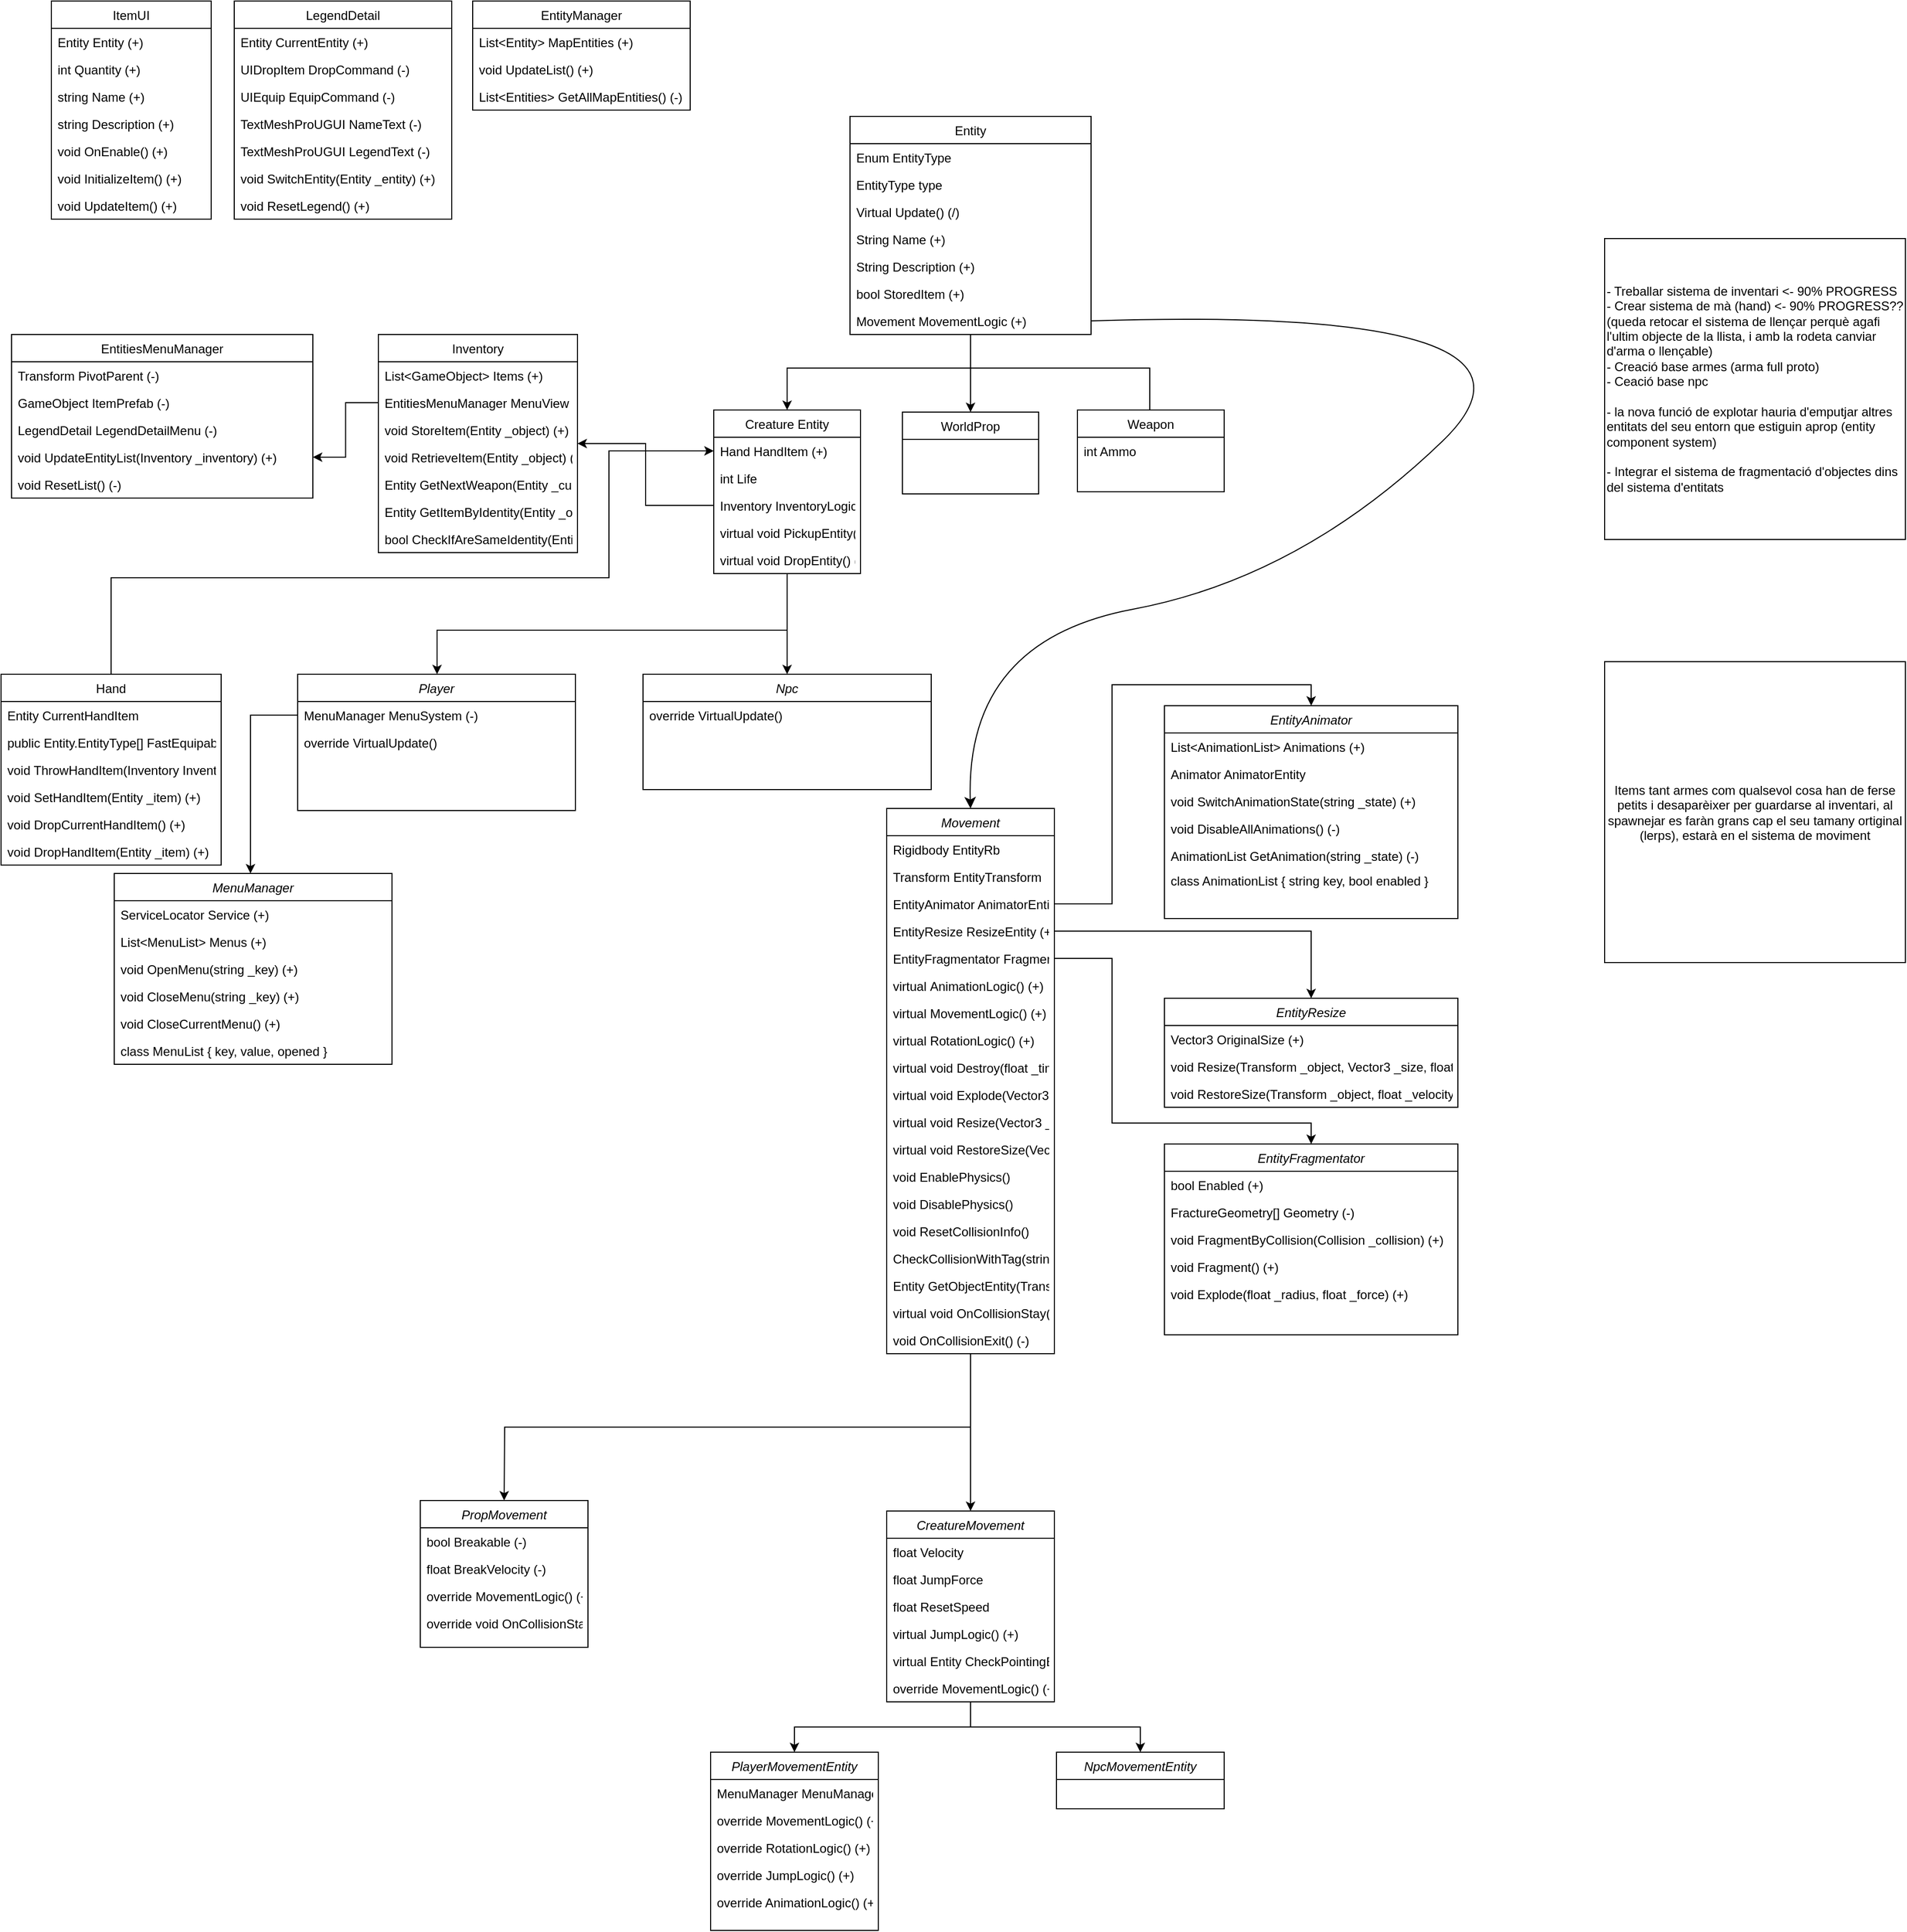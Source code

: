 <mxfile version="24.5.5" type="google">
  <diagram id="C5RBs43oDa-KdzZeNtuy" name="Page-1">
    <mxGraphModel grid="1" page="1" gridSize="10" guides="1" tooltips="1" connect="1" arrows="1" fold="1" pageScale="1" pageWidth="827" pageHeight="1169" math="0" shadow="0">
      <root>
        <mxCell id="WIyWlLk6GJQsqaUBKTNV-0" />
        <mxCell id="WIyWlLk6GJQsqaUBKTNV-1" parent="WIyWlLk6GJQsqaUBKTNV-0" />
        <mxCell id="zkfFHV4jXpPFQw0GAbJ--0" value="PlayerMovementEntity" style="swimlane;fontStyle=2;align=center;verticalAlign=top;childLayout=stackLayout;horizontal=1;startSize=26;horizontalStack=0;resizeParent=1;resizeLast=0;collapsible=1;marginBottom=0;rounded=0;shadow=0;strokeWidth=1;" vertex="1" parent="WIyWlLk6GJQsqaUBKTNV-1">
          <mxGeometry x="477" y="1200" width="160" height="170" as="geometry">
            <mxRectangle x="230" y="140" width="160" height="26" as="alternateBounds" />
          </mxGeometry>
        </mxCell>
        <mxCell id="9Trl8tmoW8sbknSoLlDO-2" value="MenuManager MenuManager (-)" style="text;align=left;verticalAlign=top;spacingLeft=4;spacingRight=4;overflow=hidden;rotatable=0;points=[[0,0.5],[1,0.5]];portConstraint=eastwest;" vertex="1" parent="zkfFHV4jXpPFQw0GAbJ--0">
          <mxGeometry y="26" width="160" height="26" as="geometry" />
        </mxCell>
        <mxCell id="MC7fID4Vzz8ISROGGWxD-10" value="override MovementLogic() (+)" style="text;align=left;verticalAlign=top;spacingLeft=4;spacingRight=4;overflow=hidden;rotatable=0;points=[[0,0.5],[1,0.5]];portConstraint=eastwest;" vertex="1" parent="zkfFHV4jXpPFQw0GAbJ--0">
          <mxGeometry y="52" width="160" height="26" as="geometry" />
        </mxCell>
        <mxCell id="q2qJ6mwR4o_ZK7okohLP-2" value="override RotationLogic() (+)" style="text;align=left;verticalAlign=top;spacingLeft=4;spacingRight=4;overflow=hidden;rotatable=0;points=[[0,0.5],[1,0.5]];portConstraint=eastwest;" vertex="1" parent="zkfFHV4jXpPFQw0GAbJ--0">
          <mxGeometry y="78" width="160" height="26" as="geometry" />
        </mxCell>
        <mxCell id="PB7g4LLYRrnKSvhZLtHH-1" value="override JumpLogic() (+)" style="text;align=left;verticalAlign=top;spacingLeft=4;spacingRight=4;overflow=hidden;rotatable=0;points=[[0,0.5],[1,0.5]];portConstraint=eastwest;" vertex="1" parent="zkfFHV4jXpPFQw0GAbJ--0">
          <mxGeometry y="104" width="160" height="26" as="geometry" />
        </mxCell>
        <mxCell id="Y_jLPky8hBQGbDRAH9ox-50" value="override AnimationLogic() (+)" style="text;align=left;verticalAlign=top;spacingLeft=4;spacingRight=4;overflow=hidden;rotatable=0;points=[[0,0.5],[1,0.5]];portConstraint=eastwest;" vertex="1" parent="zkfFHV4jXpPFQw0GAbJ--0">
          <mxGeometry y="130" width="160" height="26" as="geometry" />
        </mxCell>
        <mxCell id="SDpI4FmV5aBXGqMK2qPM-1" style="edgeStyle=orthogonalEdgeStyle;rounded=0;orthogonalLoop=1;jettySize=auto;html=1;exitX=0.5;exitY=0;exitDx=0;exitDy=0;entryX=0;entryY=0.5;entryDx=0;entryDy=0;" edge="1" parent="WIyWlLk6GJQsqaUBKTNV-1" source="zkfFHV4jXpPFQw0GAbJ--6" target="sLTQhVz_J4cazcpFN_RI-9">
          <mxGeometry relative="1" as="geometry">
            <Array as="points">
              <mxPoint x="-95" y="80" />
              <mxPoint x="380" y="80" />
              <mxPoint x="380" y="-41" />
            </Array>
          </mxGeometry>
        </mxCell>
        <mxCell id="zkfFHV4jXpPFQw0GAbJ--6" value="Hand" style="swimlane;fontStyle=0;align=center;verticalAlign=top;childLayout=stackLayout;horizontal=1;startSize=26;horizontalStack=0;resizeParent=1;resizeLast=0;collapsible=1;marginBottom=0;rounded=0;shadow=0;strokeWidth=1;" vertex="1" parent="WIyWlLk6GJQsqaUBKTNV-1">
          <mxGeometry x="-200" y="172" width="210" height="182" as="geometry">
            <mxRectangle x="130" y="380" width="160" height="26" as="alternateBounds" />
          </mxGeometry>
        </mxCell>
        <mxCell id="zkfFHV4jXpPFQw0GAbJ--7" value="Entity CurrentHandItem" style="text;align=left;verticalAlign=top;spacingLeft=4;spacingRight=4;overflow=hidden;rotatable=0;points=[[0,0.5],[1,0.5]];portConstraint=eastwest;" vertex="1" parent="zkfFHV4jXpPFQw0GAbJ--6">
          <mxGeometry y="26" width="210" height="26" as="geometry" />
        </mxCell>
        <mxCell id="IleNtml6rZi5S6LG6H2t-1" value="public Entity.EntityType[] FastEquipableItems;" style="text;align=left;verticalAlign=top;spacingLeft=4;spacingRight=4;overflow=hidden;rotatable=0;points=[[0,0.5],[1,0.5]];portConstraint=eastwest;" vertex="1" parent="zkfFHV4jXpPFQw0GAbJ--6">
          <mxGeometry y="52" width="210" height="26" as="geometry" />
        </mxCell>
        <mxCell id="2lk7EVtC1ZN3XAxF2DzQ-0" value="void ThrowHandItem(Inventory InventoryLogic) (+)" style="text;align=left;verticalAlign=top;spacingLeft=4;spacingRight=4;overflow=hidden;rotatable=0;points=[[0,0.5],[1,0.5]];portConstraint=eastwest;rounded=0;shadow=0;html=0;" vertex="1" parent="zkfFHV4jXpPFQw0GAbJ--6">
          <mxGeometry y="78" width="210" height="26" as="geometry" />
        </mxCell>
        <mxCell id="zkfFHV4jXpPFQw0GAbJ--8" value="void SetHandItem(Entity _item) (+)" style="text;align=left;verticalAlign=top;spacingLeft=4;spacingRight=4;overflow=hidden;rotatable=0;points=[[0,0.5],[1,0.5]];portConstraint=eastwest;rounded=0;shadow=0;html=0;" vertex="1" parent="zkfFHV4jXpPFQw0GAbJ--6">
          <mxGeometry y="104" width="210" height="26" as="geometry" />
        </mxCell>
        <mxCell id="lErpke_gtiE7hGCC4Y8P-0" value="void DropCurrentHandItem() (+)" style="text;align=left;verticalAlign=top;spacingLeft=4;spacingRight=4;overflow=hidden;rotatable=0;points=[[0,0.5],[1,0.5]];portConstraint=eastwest;rounded=0;shadow=0;html=0;" vertex="1" parent="zkfFHV4jXpPFQw0GAbJ--6">
          <mxGeometry y="130" width="210" height="26" as="geometry" />
        </mxCell>
        <mxCell id="lErpke_gtiE7hGCC4Y8P-1" value="void DropHandItem(Entity _item) (+)" style="text;align=left;verticalAlign=top;spacingLeft=4;spacingRight=4;overflow=hidden;rotatable=0;points=[[0,0.5],[1,0.5]];portConstraint=eastwest;rounded=0;shadow=0;html=0;" vertex="1" parent="zkfFHV4jXpPFQw0GAbJ--6">
          <mxGeometry y="156" width="210" height="26" as="geometry" />
        </mxCell>
        <mxCell id="sLTQhVz_J4cazcpFN_RI-27" style="edgeStyle=orthogonalEdgeStyle;rounded=0;orthogonalLoop=1;jettySize=auto;html=1;exitX=0.5;exitY=1;exitDx=0;exitDy=0;" edge="1" parent="WIyWlLk6GJQsqaUBKTNV-1" source="zkfFHV4jXpPFQw0GAbJ--13">
          <mxGeometry relative="1" as="geometry">
            <mxPoint x="895" y="-60" as="targetPoint" />
            <Array as="points">
              <mxPoint x="725" y="-120" />
              <mxPoint x="896" y="-120" />
              <mxPoint x="896" y="-60" />
            </Array>
          </mxGeometry>
        </mxCell>
        <mxCell id="sLTQhVz_J4cazcpFN_RI-32" style="edgeStyle=orthogonalEdgeStyle;rounded=0;orthogonalLoop=1;jettySize=auto;html=1;exitX=0.5;exitY=1;exitDx=0;exitDy=0;" edge="1" parent="WIyWlLk6GJQsqaUBKTNV-1" source="zkfFHV4jXpPFQw0GAbJ--13" target="sLTQhVz_J4cazcpFN_RI-31">
          <mxGeometry relative="1" as="geometry" />
        </mxCell>
        <mxCell id="sLTQhVz_J4cazcpFN_RI-47" style="edgeStyle=orthogonalEdgeStyle;rounded=0;orthogonalLoop=1;jettySize=auto;html=1;exitX=0.5;exitY=1;exitDx=0;exitDy=0;entryX=0.5;entryY=0;entryDx=0;entryDy=0;" edge="1" parent="WIyWlLk6GJQsqaUBKTNV-1" source="zkfFHV4jXpPFQw0GAbJ--13" target="sLTQhVz_J4cazcpFN_RI-44">
          <mxGeometry relative="1" as="geometry">
            <Array as="points">
              <mxPoint x="725" y="-120" />
              <mxPoint x="550" y="-120" />
            </Array>
          </mxGeometry>
        </mxCell>
        <mxCell id="zkfFHV4jXpPFQw0GAbJ--13" value="Entity" style="swimlane;fontStyle=0;align=center;verticalAlign=top;childLayout=stackLayout;horizontal=1;startSize=26;horizontalStack=0;resizeParent=1;resizeLast=0;collapsible=1;marginBottom=0;rounded=0;shadow=0;strokeWidth=1;" vertex="1" parent="WIyWlLk6GJQsqaUBKTNV-1">
          <mxGeometry x="610" y="-360" width="230" height="208" as="geometry">
            <mxRectangle x="340" y="380" width="170" height="26" as="alternateBounds" />
          </mxGeometry>
        </mxCell>
        <mxCell id="zkfFHV4jXpPFQw0GAbJ--14" value="Enum EntityType" style="text;align=left;verticalAlign=top;spacingLeft=4;spacingRight=4;overflow=hidden;rotatable=0;points=[[0,0.5],[1,0.5]];portConstraint=eastwest;" vertex="1" parent="zkfFHV4jXpPFQw0GAbJ--13">
          <mxGeometry y="26" width="230" height="26" as="geometry" />
        </mxCell>
        <mxCell id="sLTQhVz_J4cazcpFN_RI-26" value="EntityType type" style="text;align=left;verticalAlign=top;spacingLeft=4;spacingRight=4;overflow=hidden;rotatable=0;points=[[0,0.5],[1,0.5]];portConstraint=eastwest;" vertex="1" parent="zkfFHV4jXpPFQw0GAbJ--13">
          <mxGeometry y="52" width="230" height="26" as="geometry" />
        </mxCell>
        <mxCell id="MC7fID4Vzz8ISROGGWxD-0" value="Virtual Update() (/)" style="text;align=left;verticalAlign=top;spacingLeft=4;spacingRight=4;overflow=hidden;rotatable=0;points=[[0,0.5],[1,0.5]];portConstraint=eastwest;" vertex="1" parent="zkfFHV4jXpPFQw0GAbJ--13">
          <mxGeometry y="78" width="230" height="26" as="geometry" />
        </mxCell>
        <mxCell id="H3phELRNpLX5EvSWWZoD-1" value="String Name (+)" style="text;align=left;verticalAlign=top;spacingLeft=4;spacingRight=4;overflow=hidden;rotatable=0;points=[[0,0.5],[1,0.5]];portConstraint=eastwest;" vertex="1" parent="zkfFHV4jXpPFQw0GAbJ--13">
          <mxGeometry y="104" width="230" height="26" as="geometry" />
        </mxCell>
        <mxCell id="TZGr4gS2lbJKXcJJzC09-1" value="String Description (+)" style="text;align=left;verticalAlign=top;spacingLeft=4;spacingRight=4;overflow=hidden;rotatable=0;points=[[0,0.5],[1,0.5]];portConstraint=eastwest;" vertex="1" parent="zkfFHV4jXpPFQw0GAbJ--13">
          <mxGeometry y="130" width="230" height="26" as="geometry" />
        </mxCell>
        <mxCell id="OXWR_KtJ6W9e-5-v-sy9-0" value="bool StoredItem (+)" style="text;align=left;verticalAlign=top;spacingLeft=4;spacingRight=4;overflow=hidden;rotatable=0;points=[[0,0.5],[1,0.5]];portConstraint=eastwest;" vertex="1" parent="zkfFHV4jXpPFQw0GAbJ--13">
          <mxGeometry y="156" width="230" height="26" as="geometry" />
        </mxCell>
        <mxCell id="sLTQhVz_J4cazcpFN_RI-2" value="Movement MovementLogic (+)" style="text;align=left;verticalAlign=top;spacingLeft=4;spacingRight=4;overflow=hidden;rotatable=0;points=[[0,0.5],[1,0.5]];portConstraint=eastwest;rounded=0;shadow=0;html=0;" vertex="1" parent="zkfFHV4jXpPFQw0GAbJ--13">
          <mxGeometry y="182" width="230" height="26" as="geometry" />
        </mxCell>
        <mxCell id="zkfFHV4jXpPFQw0GAbJ--17" value="Inventory" style="swimlane;fontStyle=0;align=center;verticalAlign=top;childLayout=stackLayout;horizontal=1;startSize=26;horizontalStack=0;resizeParent=1;resizeLast=0;collapsible=1;marginBottom=0;rounded=0;shadow=0;strokeWidth=1;" vertex="1" parent="WIyWlLk6GJQsqaUBKTNV-1">
          <mxGeometry x="160" y="-152" width="190" height="208" as="geometry">
            <mxRectangle x="550" y="140" width="160" height="26" as="alternateBounds" />
          </mxGeometry>
        </mxCell>
        <mxCell id="zkfFHV4jXpPFQw0GAbJ--18" value="List&lt;GameObject&gt; Items (+)" style="text;align=left;verticalAlign=top;spacingLeft=4;spacingRight=4;overflow=hidden;rotatable=0;points=[[0,0.5],[1,0.5]];portConstraint=eastwest;" vertex="1" parent="zkfFHV4jXpPFQw0GAbJ--17">
          <mxGeometry y="26" width="190" height="26" as="geometry" />
        </mxCell>
        <mxCell id="V8W-NU7T3uZFMOGYxK_G-6" value="EntitiesMenuManager MenuView" style="text;align=left;verticalAlign=top;spacingLeft=4;spacingRight=4;overflow=hidden;rotatable=0;points=[[0,0.5],[1,0.5]];portConstraint=eastwest;" vertex="1" parent="zkfFHV4jXpPFQw0GAbJ--17">
          <mxGeometry y="52" width="190" height="26" as="geometry" />
        </mxCell>
        <mxCell id="H3phELRNpLX5EvSWWZoD-2" value="void StoreItem(Entity _object) (+)" style="text;align=left;verticalAlign=top;spacingLeft=4;spacingRight=4;overflow=hidden;rotatable=0;points=[[0,0.5],[1,0.5]];portConstraint=eastwest;rounded=0;shadow=0;html=0;" vertex="1" parent="zkfFHV4jXpPFQw0GAbJ--17">
          <mxGeometry y="78" width="190" height="26" as="geometry" />
        </mxCell>
        <mxCell id="H3phELRNpLX5EvSWWZoD-3" value="void RetrieveItem(Entity _object) (+)" style="text;align=left;verticalAlign=top;spacingLeft=4;spacingRight=4;overflow=hidden;rotatable=0;points=[[0,0.5],[1,0.5]];portConstraint=eastwest;rounded=0;shadow=0;html=0;" vertex="1" parent="zkfFHV4jXpPFQw0GAbJ--17">
          <mxGeometry y="104" width="190" height="26" as="geometry" />
        </mxCell>
        <mxCell id="IleNtml6rZi5S6LG6H2t-0" value="Entity GetNextWeapon(Entity _currentObject, Entity.EntityType[] _availableTypes , float _direction) (+)" style="text;align=left;verticalAlign=top;spacingLeft=4;spacingRight=4;overflow=hidden;rotatable=0;points=[[0,0.5],[1,0.5]];portConstraint=eastwest;rounded=0;shadow=0;html=0;" vertex="1" parent="zkfFHV4jXpPFQw0GAbJ--17">
          <mxGeometry y="130" width="190" height="26" as="geometry" />
        </mxCell>
        <mxCell id="IleNtml6rZi5S6LG6H2t-2" value="Entity GetItemByIdentity(Entity _object) (+)" style="text;align=left;verticalAlign=top;spacingLeft=4;spacingRight=4;overflow=hidden;rotatable=0;points=[[0,0.5],[1,0.5]];portConstraint=eastwest;rounded=0;shadow=0;html=0;" vertex="1" parent="zkfFHV4jXpPFQw0GAbJ--17">
          <mxGeometry y="156" width="190" height="26" as="geometry" />
        </mxCell>
        <mxCell id="IleNtml6rZi5S6LG6H2t-5" value="bool CheckIfAreSameIdentity(Entity _entity1, Entity _entity2) (+)" style="text;align=left;verticalAlign=top;spacingLeft=4;spacingRight=4;overflow=hidden;rotatable=0;points=[[0,0.5],[1,0.5]];portConstraint=eastwest;" vertex="1" parent="zkfFHV4jXpPFQw0GAbJ--17">
          <mxGeometry y="182" width="190" height="26" as="geometry" />
        </mxCell>
        <mxCell id="sLTQhVz_J4cazcpFN_RI-0" value="Player" style="swimlane;fontStyle=2;align=center;verticalAlign=top;childLayout=stackLayout;horizontal=1;startSize=26;horizontalStack=0;resizeParent=1;resizeLast=0;collapsible=1;marginBottom=0;rounded=0;shadow=0;strokeWidth=1;" vertex="1" parent="WIyWlLk6GJQsqaUBKTNV-1">
          <mxGeometry x="83" y="172" width="265" height="130" as="geometry">
            <mxRectangle x="230" y="140" width="160" height="26" as="alternateBounds" />
          </mxGeometry>
        </mxCell>
        <mxCell id="URnCZY8CushO0hzN06pu-5" value="MenuManager MenuSystem (-)" style="text;align=left;verticalAlign=top;spacingLeft=4;spacingRight=4;overflow=hidden;rotatable=0;points=[[0,0.5],[1,0.5]];portConstraint=eastwest;rounded=0;shadow=0;html=0;" vertex="1" parent="sLTQhVz_J4cazcpFN_RI-0">
          <mxGeometry y="26" width="265" height="26" as="geometry" />
        </mxCell>
        <mxCell id="MC7fID4Vzz8ISROGGWxD-1" value="override VirtualUpdate()" style="text;align=left;verticalAlign=top;spacingLeft=4;spacingRight=4;overflow=hidden;rotatable=0;points=[[0,0.5],[1,0.5]];portConstraint=eastwest;rounded=0;shadow=0;html=0;" vertex="1" parent="sLTQhVz_J4cazcpFN_RI-0">
          <mxGeometry y="52" width="265" height="26" as="geometry" />
        </mxCell>
        <mxCell id="sLTQhVz_J4cazcpFN_RI-28" value="Weapon" style="swimlane;fontStyle=0;align=center;verticalAlign=top;childLayout=stackLayout;horizontal=1;startSize=26;horizontalStack=0;resizeParent=1;resizeLast=0;collapsible=1;marginBottom=0;rounded=0;shadow=0;strokeWidth=1;" vertex="1" parent="WIyWlLk6GJQsqaUBKTNV-1">
          <mxGeometry x="827" y="-80" width="140" height="78" as="geometry">
            <mxRectangle x="340" y="380" width="170" height="26" as="alternateBounds" />
          </mxGeometry>
        </mxCell>
        <mxCell id="sLTQhVz_J4cazcpFN_RI-38" value="int Ammo" style="text;align=left;verticalAlign=top;spacingLeft=4;spacingRight=4;overflow=hidden;rotatable=0;points=[[0,0.5],[1,0.5]];portConstraint=eastwest;" vertex="1" parent="sLTQhVz_J4cazcpFN_RI-28">
          <mxGeometry y="26" width="140" height="26" as="geometry" />
        </mxCell>
        <mxCell id="sLTQhVz_J4cazcpFN_RI-31" value="WorldProp" style="swimlane;fontStyle=0;align=center;verticalAlign=top;childLayout=stackLayout;horizontal=1;startSize=26;horizontalStack=0;resizeParent=1;resizeLast=0;collapsible=1;marginBottom=0;rounded=0;shadow=0;strokeWidth=1;" vertex="1" parent="WIyWlLk6GJQsqaUBKTNV-1">
          <mxGeometry x="660" y="-78" width="130" height="78" as="geometry">
            <mxRectangle x="340" y="380" width="170" height="26" as="alternateBounds" />
          </mxGeometry>
        </mxCell>
        <mxCell id="SDpI4FmV5aBXGqMK2qPM-2" style="edgeStyle=orthogonalEdgeStyle;rounded=0;orthogonalLoop=1;jettySize=auto;html=1;" edge="1" parent="WIyWlLk6GJQsqaUBKTNV-1" source="sLTQhVz_J4cazcpFN_RI-44" target="sLTQhVz_J4cazcpFN_RI-0">
          <mxGeometry relative="1" as="geometry">
            <Array as="points">
              <mxPoint x="550" y="130" />
              <mxPoint x="216" y="130" />
            </Array>
          </mxGeometry>
        </mxCell>
        <mxCell id="SDpI4FmV5aBXGqMK2qPM-3" style="edgeStyle=orthogonalEdgeStyle;rounded=0;orthogonalLoop=1;jettySize=auto;html=1;" edge="1" parent="WIyWlLk6GJQsqaUBKTNV-1" source="sLTQhVz_J4cazcpFN_RI-44" target="sLTQhVz_J4cazcpFN_RI-48">
          <mxGeometry relative="1" as="geometry" />
        </mxCell>
        <mxCell id="sLTQhVz_J4cazcpFN_RI-44" value="Creature Entity" style="swimlane;fontStyle=0;align=center;verticalAlign=top;childLayout=stackLayout;horizontal=1;startSize=26;horizontalStack=0;resizeParent=1;resizeLast=0;collapsible=1;marginBottom=0;rounded=0;shadow=0;strokeWidth=1;" vertex="1" parent="WIyWlLk6GJQsqaUBKTNV-1">
          <mxGeometry x="480" y="-80" width="140" height="156" as="geometry">
            <mxRectangle x="340" y="380" width="170" height="26" as="alternateBounds" />
          </mxGeometry>
        </mxCell>
        <mxCell id="sLTQhVz_J4cazcpFN_RI-9" value="Hand HandItem (+)" style="text;align=left;verticalAlign=top;spacingLeft=4;spacingRight=4;overflow=hidden;rotatable=0;points=[[0,0.5],[1,0.5]];portConstraint=eastwest;rounded=0;shadow=0;html=0;" vertex="1" parent="sLTQhVz_J4cazcpFN_RI-44">
          <mxGeometry y="26" width="140" height="26" as="geometry" />
        </mxCell>
        <mxCell id="Wx39WAzBVzQXVLAQocIF-5" value="int Life" style="text;align=left;verticalAlign=top;spacingLeft=4;spacingRight=4;overflow=hidden;rotatable=0;points=[[0,0.5],[1,0.5]];portConstraint=eastwest;" vertex="1" parent="sLTQhVz_J4cazcpFN_RI-44">
          <mxGeometry y="52" width="140" height="26" as="geometry" />
        </mxCell>
        <mxCell id="sLTQhVz_J4cazcpFN_RI-3" value="Inventory InventoryLogic (/)" style="text;align=left;verticalAlign=top;spacingLeft=4;spacingRight=4;overflow=hidden;rotatable=0;points=[[0,0.5],[1,0.5]];portConstraint=eastwest;rounded=0;shadow=0;html=0;" vertex="1" parent="sLTQhVz_J4cazcpFN_RI-44">
          <mxGeometry y="78" width="140" height="26" as="geometry" />
        </mxCell>
        <mxCell id="Jlz1p_vX2cpq1p45HBmy-1" value="virtual void PickupEntity() (+)" style="text;align=left;verticalAlign=top;spacingLeft=4;spacingRight=4;overflow=hidden;rotatable=0;points=[[0,0.5],[1,0.5]];portConstraint=eastwest;" vertex="1" parent="sLTQhVz_J4cazcpFN_RI-44">
          <mxGeometry y="104" width="140" height="26" as="geometry" />
        </mxCell>
        <mxCell id="Jlz1p_vX2cpq1p45HBmy-4" value="virtual void DropEntity() (+)" style="text;align=left;verticalAlign=top;spacingLeft=4;spacingRight=4;overflow=hidden;rotatable=0;points=[[0,0.5],[1,0.5]];portConstraint=eastwest;" vertex="1" parent="sLTQhVz_J4cazcpFN_RI-44">
          <mxGeometry y="130" width="140" height="26" as="geometry" />
        </mxCell>
        <mxCell id="sLTQhVz_J4cazcpFN_RI-48" value="Npc" style="swimlane;fontStyle=2;align=center;verticalAlign=top;childLayout=stackLayout;horizontal=1;startSize=26;horizontalStack=0;resizeParent=1;resizeLast=0;collapsible=1;marginBottom=0;rounded=0;shadow=0;strokeWidth=1;" vertex="1" parent="WIyWlLk6GJQsqaUBKTNV-1">
          <mxGeometry x="412.5" y="172" width="275" height="110" as="geometry">
            <mxRectangle x="230" y="140" width="160" height="26" as="alternateBounds" />
          </mxGeometry>
        </mxCell>
        <mxCell id="SDpI4FmV5aBXGqMK2qPM-4" value="override VirtualUpdate()" style="text;align=left;verticalAlign=top;spacingLeft=4;spacingRight=4;overflow=hidden;rotatable=0;points=[[0,0.5],[1,0.5]];portConstraint=eastwest;rounded=0;shadow=0;html=0;" vertex="1" parent="sLTQhVz_J4cazcpFN_RI-48">
          <mxGeometry y="26" width="275" height="26" as="geometry" />
        </mxCell>
        <mxCell id="sLTQhVz_J4cazcpFN_RI-55" value="NpcMovementEntity" style="swimlane;fontStyle=2;align=center;verticalAlign=top;childLayout=stackLayout;horizontal=1;startSize=26;horizontalStack=0;resizeParent=1;resizeLast=0;collapsible=1;marginBottom=0;rounded=0;shadow=0;strokeWidth=1;" vertex="1" parent="WIyWlLk6GJQsqaUBKTNV-1">
          <mxGeometry x="807" y="1200" width="160" height="54" as="geometry">
            <mxRectangle x="230" y="140" width="160" height="26" as="alternateBounds" />
          </mxGeometry>
        </mxCell>
        <mxCell id="sLTQhVz_J4cazcpFN_RI-61" style="edgeStyle=orthogonalEdgeStyle;rounded=0;orthogonalLoop=1;jettySize=auto;html=1;exitX=0.5;exitY=1;exitDx=0;exitDy=0;" edge="1" parent="WIyWlLk6GJQsqaUBKTNV-1" source="sLTQhVz_J4cazcpFN_RI-59" target="zkfFHV4jXpPFQw0GAbJ--0">
          <mxGeometry relative="1" as="geometry" />
        </mxCell>
        <mxCell id="sLTQhVz_J4cazcpFN_RI-62" style="edgeStyle=orthogonalEdgeStyle;rounded=0;orthogonalLoop=1;jettySize=auto;html=1;exitX=0.5;exitY=1;exitDx=0;exitDy=0;entryX=0.5;entryY=0;entryDx=0;entryDy=0;" edge="1" parent="WIyWlLk6GJQsqaUBKTNV-1" source="sLTQhVz_J4cazcpFN_RI-59" target="sLTQhVz_J4cazcpFN_RI-55">
          <mxGeometry relative="1" as="geometry" />
        </mxCell>
        <mxCell id="sLTQhVz_J4cazcpFN_RI-59" value="CreatureMovement" style="swimlane;fontStyle=2;align=center;verticalAlign=top;childLayout=stackLayout;horizontal=1;startSize=26;horizontalStack=0;resizeParent=1;resizeLast=0;collapsible=1;marginBottom=0;rounded=0;shadow=0;strokeWidth=1;" vertex="1" parent="WIyWlLk6GJQsqaUBKTNV-1">
          <mxGeometry x="645" y="970" width="160" height="182" as="geometry">
            <mxRectangle x="230" y="140" width="160" height="26" as="alternateBounds" />
          </mxGeometry>
        </mxCell>
        <mxCell id="PB7g4LLYRrnKSvhZLtHH-0" value="float Velocity" style="text;align=left;verticalAlign=top;spacingLeft=4;spacingRight=4;overflow=hidden;rotatable=0;points=[[0,0.5],[1,0.5]];portConstraint=eastwest;" vertex="1" parent="sLTQhVz_J4cazcpFN_RI-59">
          <mxGeometry y="26" width="160" height="26" as="geometry" />
        </mxCell>
        <mxCell id="BAhk31RRgUxPy7RuIO0a-20" value="float JumpForce" style="text;align=left;verticalAlign=top;spacingLeft=4;spacingRight=4;overflow=hidden;rotatable=0;points=[[0,0.5],[1,0.5]];portConstraint=eastwest;" vertex="1" parent="sLTQhVz_J4cazcpFN_RI-59">
          <mxGeometry y="52" width="160" height="26" as="geometry" />
        </mxCell>
        <mxCell id="BAhk31RRgUxPy7RuIO0a-19" value="float ResetSpeed" style="text;align=left;verticalAlign=top;spacingLeft=4;spacingRight=4;overflow=hidden;rotatable=0;points=[[0,0.5],[1,0.5]];portConstraint=eastwest;" vertex="1" parent="sLTQhVz_J4cazcpFN_RI-59">
          <mxGeometry y="78" width="160" height="26" as="geometry" />
        </mxCell>
        <mxCell id="BAhk31RRgUxPy7RuIO0a-17" value="virtual JumpLogic() (+)" style="text;align=left;verticalAlign=top;spacingLeft=4;spacingRight=4;overflow=hidden;rotatable=0;points=[[0,0.5],[1,0.5]];portConstraint=eastwest;" vertex="1" parent="sLTQhVz_J4cazcpFN_RI-59">
          <mxGeometry y="104" width="160" height="26" as="geometry" />
        </mxCell>
        <mxCell id="bSEteQJ0Q-X9UmMOs8V0-0" value="virtual Entity CheckPointingEntity() (+)" style="text;align=left;verticalAlign=top;spacingLeft=4;spacingRight=4;overflow=hidden;rotatable=0;points=[[0,0.5],[1,0.5]];portConstraint=eastwest;" vertex="1" parent="sLTQhVz_J4cazcpFN_RI-59">
          <mxGeometry y="130" width="160" height="26" as="geometry" />
        </mxCell>
        <mxCell id="BAhk31RRgUxPy7RuIO0a-23" value="override MovementLogic() (+)" style="text;align=left;verticalAlign=top;spacingLeft=4;spacingRight=4;overflow=hidden;rotatable=0;points=[[0,0.5],[1,0.5]];portConstraint=eastwest;" vertex="1" parent="sLTQhVz_J4cazcpFN_RI-59">
          <mxGeometry y="156" width="160" height="26" as="geometry" />
        </mxCell>
        <mxCell id="BAhk31RRgUxPy7RuIO0a-9" style="edgeStyle=orthogonalEdgeStyle;rounded=0;orthogonalLoop=1;jettySize=auto;html=1;exitX=0.5;exitY=1;exitDx=0;exitDy=0;" edge="1" parent="WIyWlLk6GJQsqaUBKTNV-1" source="BAhk31RRgUxPy7RuIO0a-0" target="sLTQhVz_J4cazcpFN_RI-59">
          <mxGeometry relative="1" as="geometry" />
        </mxCell>
        <mxCell id="w1I5JvSLdYQgX8UFg8cc-0" style="edgeStyle=orthogonalEdgeStyle;rounded=0;orthogonalLoop=1;jettySize=auto;html=1;exitX=0.5;exitY=1;exitDx=0;exitDy=0;" edge="1" parent="WIyWlLk6GJQsqaUBKTNV-1" source="BAhk31RRgUxPy7RuIO0a-0">
          <mxGeometry relative="1" as="geometry">
            <mxPoint x="280" y="960" as="targetPoint" />
          </mxGeometry>
        </mxCell>
        <mxCell id="BAhk31RRgUxPy7RuIO0a-0" value="Movement" style="swimlane;fontStyle=2;align=center;verticalAlign=top;childLayout=stackLayout;horizontal=1;startSize=26;horizontalStack=0;resizeParent=1;resizeLast=0;collapsible=1;marginBottom=0;rounded=0;shadow=0;strokeWidth=1;" vertex="1" parent="WIyWlLk6GJQsqaUBKTNV-1">
          <mxGeometry x="645" y="300" width="160" height="520" as="geometry">
            <mxRectangle x="230" y="140" width="160" height="26" as="alternateBounds" />
          </mxGeometry>
        </mxCell>
        <mxCell id="BAhk31RRgUxPy7RuIO0a-1" value="Rigidbody EntityRb" style="text;align=left;verticalAlign=top;spacingLeft=4;spacingRight=4;overflow=hidden;rotatable=0;points=[[0,0.5],[1,0.5]];portConstraint=eastwest;" vertex="1" parent="BAhk31RRgUxPy7RuIO0a-0">
          <mxGeometry y="26" width="160" height="26" as="geometry" />
        </mxCell>
        <mxCell id="3xxKDeHtAYaX8xYwSWAb-11" value="Transform EntityTransform" style="text;align=left;verticalAlign=top;spacingLeft=4;spacingRight=4;overflow=hidden;rotatable=0;points=[[0,0.5],[1,0.5]];portConstraint=eastwest;" vertex="1" parent="BAhk31RRgUxPy7RuIO0a-0">
          <mxGeometry y="52" width="160" height="26" as="geometry" />
        </mxCell>
        <mxCell id="3xxKDeHtAYaX8xYwSWAb-9" value="EntityAnimator AnimatorEntity" style="text;align=left;verticalAlign=top;spacingLeft=4;spacingRight=4;overflow=hidden;rotatable=0;points=[[0,0.5],[1,0.5]];portConstraint=eastwest;" vertex="1" parent="BAhk31RRgUxPy7RuIO0a-0">
          <mxGeometry y="78" width="160" height="26" as="geometry" />
        </mxCell>
        <mxCell id="BAhk31RRgUxPy7RuIO0a-2" value="EntityResize ResizeEntity (+)" style="text;align=left;verticalAlign=top;spacingLeft=4;spacingRight=4;overflow=hidden;rotatable=0;points=[[0,0.5],[1,0.5]];portConstraint=eastwest;" vertex="1" parent="BAhk31RRgUxPy7RuIO0a-0">
          <mxGeometry y="104" width="160" height="26" as="geometry" />
        </mxCell>
        <mxCell id="ehA6XfK7PLKRDNm2hRzs-2" value="EntityFragmentator FragmentEntity(+)" style="text;align=left;verticalAlign=top;spacingLeft=4;spacingRight=4;overflow=hidden;rotatable=0;points=[[0,0.5],[1,0.5]];portConstraint=eastwest;" vertex="1" parent="BAhk31RRgUxPy7RuIO0a-0">
          <mxGeometry y="130" width="160" height="26" as="geometry" />
        </mxCell>
        <mxCell id="BAhk31RRgUxPy7RuIO0a-3" value="virtual AnimationLogic() (+)" style="text;align=left;verticalAlign=top;spacingLeft=4;spacingRight=4;overflow=hidden;rotatable=0;points=[[0,0.5],[1,0.5]];portConstraint=eastwest;" vertex="1" parent="BAhk31RRgUxPy7RuIO0a-0">
          <mxGeometry y="156" width="160" height="26" as="geometry" />
        </mxCell>
        <mxCell id="BAhk31RRgUxPy7RuIO0a-4" value="virtual MovementLogic() (+)" style="text;align=left;verticalAlign=top;spacingLeft=4;spacingRight=4;overflow=hidden;rotatable=0;points=[[0,0.5],[1,0.5]];portConstraint=eastwest;" vertex="1" parent="BAhk31RRgUxPy7RuIO0a-0">
          <mxGeometry y="182" width="160" height="26" as="geometry" />
        </mxCell>
        <mxCell id="BAhk31RRgUxPy7RuIO0a-5" value="virtual RotationLogic() (+)" style="text;align=left;verticalAlign=top;spacingLeft=4;spacingRight=4;overflow=hidden;rotatable=0;points=[[0,0.5],[1,0.5]];portConstraint=eastwest;" vertex="1" parent="BAhk31RRgUxPy7RuIO0a-0">
          <mxGeometry y="208" width="160" height="26" as="geometry" />
        </mxCell>
        <mxCell id="Y_jLPky8hBQGbDRAH9ox-61" value="virtual void Destroy(float _timerRemove, bool _fragmentate = true) (+)" style="text;align=left;verticalAlign=top;spacingLeft=4;spacingRight=4;overflow=hidden;rotatable=0;points=[[0,0.5],[1,0.5]];portConstraint=eastwest;" vertex="1" parent="BAhk31RRgUxPy7RuIO0a-0">
          <mxGeometry y="234" width="160" height="26" as="geometry" />
        </mxCell>
        <mxCell id="ehA6XfK7PLKRDNm2hRzs-0" value="virtual void Explode(Vector3 _direction, float _radius, float _force) (+)" style="text;align=left;verticalAlign=top;spacingLeft=4;spacingRight=4;overflow=hidden;rotatable=0;points=[[0,0.5],[1,0.5]];portConstraint=eastwest;" vertex="1" parent="BAhk31RRgUxPy7RuIO0a-0">
          <mxGeometry y="260" width="160" height="26" as="geometry" />
        </mxCell>
        <mxCell id="3xxKDeHtAYaX8xYwSWAb-13" value="virtual void Resize(Vector3 _size, bool _lerp) (+)" style="text;align=left;verticalAlign=top;spacingLeft=4;spacingRight=4;overflow=hidden;rotatable=0;points=[[0,0.5],[1,0.5]];portConstraint=eastwest;" vertex="1" parent="BAhk31RRgUxPy7RuIO0a-0">
          <mxGeometry y="286" width="160" height="26" as="geometry" />
        </mxCell>
        <mxCell id="3xxKDeHtAYaX8xYwSWAb-14" value="virtual void RestoreSize(Vector3 _size, bool _lerp) (+)" style="text;align=left;verticalAlign=top;spacingLeft=4;spacingRight=4;overflow=hidden;rotatable=0;points=[[0,0.5],[1,0.5]];portConstraint=eastwest;" vertex="1" parent="BAhk31RRgUxPy7RuIO0a-0">
          <mxGeometry y="312" width="160" height="26" as="geometry" />
        </mxCell>
        <mxCell id="lErpke_gtiE7hGCC4Y8P-2" value="void EnablePhysics()" style="text;align=left;verticalAlign=top;spacingLeft=4;spacingRight=4;overflow=hidden;rotatable=0;points=[[0,0.5],[1,0.5]];portConstraint=eastwest;" vertex="1" parent="BAhk31RRgUxPy7RuIO0a-0">
          <mxGeometry y="338" width="160" height="26" as="geometry" />
        </mxCell>
        <mxCell id="lErpke_gtiE7hGCC4Y8P-3" value="void DisablePhysics()" style="text;align=left;verticalAlign=top;spacingLeft=4;spacingRight=4;overflow=hidden;rotatable=0;points=[[0,0.5],[1,0.5]];portConstraint=eastwest;" vertex="1" parent="BAhk31RRgUxPy7RuIO0a-0">
          <mxGeometry y="364" width="160" height="26" as="geometry" />
        </mxCell>
        <mxCell id="w1I5JvSLdYQgX8UFg8cc-10" value="void ResetCollisionInfo()" style="text;align=left;verticalAlign=top;spacingLeft=4;spacingRight=4;overflow=hidden;rotatable=0;points=[[0,0.5],[1,0.5]];portConstraint=eastwest;" vertex="1" parent="BAhk31RRgUxPy7RuIO0a-0">
          <mxGeometry y="390" width="160" height="26" as="geometry" />
        </mxCell>
        <mxCell id="BAhk31RRgUxPy7RuIO0a-7" value="CheckCollisionWithTag(string tag) (/)" style="text;align=left;verticalAlign=top;spacingLeft=4;spacingRight=4;overflow=hidden;rotatable=0;points=[[0,0.5],[1,0.5]];portConstraint=eastwest;" vertex="1" parent="BAhk31RRgUxPy7RuIO0a-0">
          <mxGeometry y="416" width="160" height="26" as="geometry" />
        </mxCell>
        <mxCell id="sfYmTkYS1JifB9EWagkn-0" value="Entity GetObjectEntity(Transform _object)" style="text;align=left;verticalAlign=top;spacingLeft=4;spacingRight=4;overflow=hidden;rotatable=0;points=[[0,0.5],[1,0.5]];portConstraint=eastwest;" vertex="1" parent="BAhk31RRgUxPy7RuIO0a-0">
          <mxGeometry y="442" width="160" height="26" as="geometry" />
        </mxCell>
        <mxCell id="BAhk31RRgUxPy7RuIO0a-21" value="virtual void OnCollisionStay() (-)" style="text;align=left;verticalAlign=top;spacingLeft=4;spacingRight=4;overflow=hidden;rotatable=0;points=[[0,0.5],[1,0.5]];portConstraint=eastwest;" vertex="1" parent="BAhk31RRgUxPy7RuIO0a-0">
          <mxGeometry y="468" width="160" height="26" as="geometry" />
        </mxCell>
        <mxCell id="BAhk31RRgUxPy7RuIO0a-22" value="void OnCollisionExit() (-)" style="text;align=left;verticalAlign=top;spacingLeft=4;spacingRight=4;overflow=hidden;rotatable=0;points=[[0,0.5],[1,0.5]];portConstraint=eastwest;" vertex="1" parent="BAhk31RRgUxPy7RuIO0a-0">
          <mxGeometry y="494" width="160" height="26" as="geometry" />
        </mxCell>
        <mxCell id="H3phELRNpLX5EvSWWZoD-4" value="Items tant armes com qualsevol cosa han de ferse petits i desaparèixer per guardarse al inventari, al spawnejar es faràn grans cap el seu tamany ortiginal (lerps), estarà en el sistema de moviment" style="whiteSpace=wrap;html=1;aspect=fixed;" vertex="1" parent="WIyWlLk6GJQsqaUBKTNV-1">
          <mxGeometry x="1330" y="160" width="287" height="287" as="geometry" />
        </mxCell>
        <mxCell id="3xxKDeHtAYaX8xYwSWAb-0" value="EntityResize" style="swimlane;fontStyle=2;align=center;verticalAlign=top;childLayout=stackLayout;horizontal=1;startSize=26;horizontalStack=0;resizeParent=1;resizeLast=0;collapsible=1;marginBottom=0;rounded=0;shadow=0;strokeWidth=1;" vertex="1" parent="WIyWlLk6GJQsqaUBKTNV-1">
          <mxGeometry x="910" y="481" width="280" height="104" as="geometry">
            <mxRectangle x="230" y="140" width="160" height="26" as="alternateBounds" />
          </mxGeometry>
        </mxCell>
        <mxCell id="3xxKDeHtAYaX8xYwSWAb-2" value="Vector3 OriginalSize (+)" style="text;align=left;verticalAlign=top;spacingLeft=4;spacingRight=4;overflow=hidden;rotatable=0;points=[[0,0.5],[1,0.5]];portConstraint=eastwest;" vertex="1" parent="3xxKDeHtAYaX8xYwSWAb-0">
          <mxGeometry y="26" width="280" height="26" as="geometry" />
        </mxCell>
        <mxCell id="3xxKDeHtAYaX8xYwSWAb-4" value="void Resize(Transform _object, Vector3 _size, float _velocity)" style="text;align=left;verticalAlign=top;spacingLeft=4;spacingRight=4;overflow=hidden;rotatable=0;points=[[0,0.5],[1,0.5]];portConstraint=eastwest;" vertex="1" parent="3xxKDeHtAYaX8xYwSWAb-0">
          <mxGeometry y="52" width="280" height="26" as="geometry" />
        </mxCell>
        <mxCell id="3xxKDeHtAYaX8xYwSWAb-5" value="void RestoreSize(Transform _object, float _velocity)" style="text;align=left;verticalAlign=top;spacingLeft=4;spacingRight=4;overflow=hidden;rotatable=0;points=[[0,0.5],[1,0.5]];portConstraint=eastwest;" vertex="1" parent="3xxKDeHtAYaX8xYwSWAb-0">
          <mxGeometry y="78" width="280" height="26" as="geometry" />
        </mxCell>
        <mxCell id="3xxKDeHtAYaX8xYwSWAb-10" style="edgeStyle=orthogonalEdgeStyle;rounded=0;orthogonalLoop=1;jettySize=auto;html=1;exitX=1;exitY=0.5;exitDx=0;exitDy=0;entryX=0.5;entryY=0;entryDx=0;entryDy=0;" edge="1" parent="WIyWlLk6GJQsqaUBKTNV-1" source="BAhk31RRgUxPy7RuIO0a-2" target="3xxKDeHtAYaX8xYwSWAb-0">
          <mxGeometry relative="1" as="geometry" />
        </mxCell>
        <mxCell id="goSKpyBhDqPubr6LYyl5-0" style="edgeStyle=none;curved=1;rounded=0;orthogonalLoop=1;jettySize=auto;html=1;exitX=1;exitY=0.5;exitDx=0;exitDy=0;entryX=0.5;entryY=0;entryDx=0;entryDy=0;fontSize=12;startSize=8;endSize=8;" edge="1" parent="WIyWlLk6GJQsqaUBKTNV-1" source="sLTQhVz_J4cazcpFN_RI-2" target="BAhk31RRgUxPy7RuIO0a-0">
          <mxGeometry relative="1" as="geometry">
            <Array as="points">
              <mxPoint x="1310" y="-180" />
              <mxPoint x="1040" y="80" />
              <mxPoint x="720" y="140" />
            </Array>
          </mxGeometry>
        </mxCell>
        <mxCell id="Jlz1p_vX2cpq1p45HBmy-5" value="- Treballar sistema de inventari &amp;lt;- 90% PROGRESS&lt;br&gt;&lt;div&gt;- Crear sistema de mà (hand) &amp;lt;- 90% PROGRESS?? (queda retocar el sistema de llençar perquè agafi l&#39;ultim objecte de la llista, i amb la rodeta canviar d&#39;arma o llençable) &lt;br&gt;&lt;/div&gt;&lt;div&gt;- Creació base armes (arma full proto)&lt;br&gt;&lt;/div&gt;&lt;div&gt;- Ceació base npc&lt;/div&gt;&lt;div&gt;&lt;br&gt;&lt;/div&gt;&lt;div&gt;- la nova funció de explotar hauria d&#39;emputjar altres entitats del seu entorn que estiguin aprop (entity component system)&lt;/div&gt;&lt;div&gt;&lt;br&gt;&lt;/div&gt;&lt;div&gt;- Integrar el sistema de fragmentació d&#39;objectes dins del sistema d&#39;entitats&lt;br&gt;&lt;/div&gt;" style="whiteSpace=wrap;html=1;aspect=fixed;align=left;" vertex="1" parent="WIyWlLk6GJQsqaUBKTNV-1">
          <mxGeometry x="1330" y="-243.5" width="287" height="287" as="geometry" />
        </mxCell>
        <mxCell id="URnCZY8CushO0hzN06pu-0" value="MenuManager" style="swimlane;fontStyle=2;align=center;verticalAlign=top;childLayout=stackLayout;horizontal=1;startSize=26;horizontalStack=0;resizeParent=1;resizeLast=0;collapsible=1;marginBottom=0;rounded=0;shadow=0;strokeWidth=1;" vertex="1" parent="WIyWlLk6GJQsqaUBKTNV-1">
          <mxGeometry x="-92" y="362" width="265" height="182" as="geometry">
            <mxRectangle x="230" y="140" width="160" height="26" as="alternateBounds" />
          </mxGeometry>
        </mxCell>
        <mxCell id="URnCZY8CushO0hzN06pu-16" value="ServiceLocator Service (+)" style="text;align=left;verticalAlign=top;spacingLeft=4;spacingRight=4;overflow=hidden;rotatable=0;points=[[0,0.5],[1,0.5]];portConstraint=eastwest;rounded=0;shadow=0;html=0;" vertex="1" parent="URnCZY8CushO0hzN06pu-0">
          <mxGeometry y="26" width="265" height="26" as="geometry" />
        </mxCell>
        <mxCell id="URnCZY8CushO0hzN06pu-12" value="List&lt;MenuList&gt; Menus (+)" style="text;align=left;verticalAlign=top;spacingLeft=4;spacingRight=4;overflow=hidden;rotatable=0;points=[[0,0.5],[1,0.5]];portConstraint=eastwest;rounded=0;shadow=0;html=0;" vertex="1" parent="URnCZY8CushO0hzN06pu-0">
          <mxGeometry y="52" width="265" height="26" as="geometry" />
        </mxCell>
        <mxCell id="URnCZY8CushO0hzN06pu-7" value="void OpenMenu(string _key) (+)" style="text;align=left;verticalAlign=top;spacingLeft=4;spacingRight=4;overflow=hidden;rotatable=0;points=[[0,0.5],[1,0.5]];portConstraint=eastwest;rounded=0;shadow=0;html=0;" vertex="1" parent="URnCZY8CushO0hzN06pu-0">
          <mxGeometry y="78" width="265" height="26" as="geometry" />
        </mxCell>
        <mxCell id="IxIbUlA-yxPfD5UspC-A-0" value="void CloseMenu(string _key) (+)" style="text;align=left;verticalAlign=top;spacingLeft=4;spacingRight=4;overflow=hidden;rotatable=0;points=[[0,0.5],[1,0.5]];portConstraint=eastwest;rounded=0;shadow=0;html=0;" vertex="1" parent="URnCZY8CushO0hzN06pu-0">
          <mxGeometry y="104" width="265" height="26" as="geometry" />
        </mxCell>
        <mxCell id="URnCZY8CushO0hzN06pu-9" value="void CloseCurrentMenu() (+)" style="text;align=left;verticalAlign=top;spacingLeft=4;spacingRight=4;overflow=hidden;rotatable=0;points=[[0,0.5],[1,0.5]];portConstraint=eastwest;rounded=0;shadow=0;html=0;" vertex="1" parent="URnCZY8CushO0hzN06pu-0">
          <mxGeometry y="130" width="265" height="26" as="geometry" />
        </mxCell>
        <mxCell id="URnCZY8CushO0hzN06pu-2" value="class MenuList { key, value, opened }" style="text;align=left;verticalAlign=top;spacingLeft=4;spacingRight=4;overflow=hidden;rotatable=0;points=[[0,0.5],[1,0.5]];portConstraint=eastwest;rounded=0;shadow=0;html=0;" vertex="1" parent="URnCZY8CushO0hzN06pu-0">
          <mxGeometry y="156" width="265" height="26" as="geometry" />
        </mxCell>
        <mxCell id="URnCZY8CushO0hzN06pu-6" style="edgeStyle=orthogonalEdgeStyle;rounded=0;orthogonalLoop=1;jettySize=auto;html=1;exitX=0;exitY=0.5;exitDx=0;exitDy=0;" edge="1" parent="WIyWlLk6GJQsqaUBKTNV-1" source="URnCZY8CushO0hzN06pu-5" target="URnCZY8CushO0hzN06pu-0">
          <mxGeometry relative="1" as="geometry">
            <Array as="points">
              <mxPoint x="38" y="211" />
            </Array>
          </mxGeometry>
        </mxCell>
        <mxCell id="V8W-NU7T3uZFMOGYxK_G-0" value="EntitiesMenuManager" style="swimlane;fontStyle=0;align=center;verticalAlign=top;childLayout=stackLayout;horizontal=1;startSize=26;horizontalStack=0;resizeParent=1;resizeLast=0;collapsible=1;marginBottom=0;rounded=0;shadow=0;strokeWidth=1;" vertex="1" parent="WIyWlLk6GJQsqaUBKTNV-1">
          <mxGeometry x="-190" y="-152" width="287.5" height="156" as="geometry">
            <mxRectangle x="550" y="140" width="160" height="26" as="alternateBounds" />
          </mxGeometry>
        </mxCell>
        <mxCell id="V8W-NU7T3uZFMOGYxK_G-9" value="Transform PivotParent (-)" style="text;align=left;verticalAlign=top;spacingLeft=4;spacingRight=4;overflow=hidden;rotatable=0;points=[[0,0.5],[1,0.5]];portConstraint=eastwest;rounded=0;shadow=0;html=0;" vertex="1" parent="V8W-NU7T3uZFMOGYxK_G-0">
          <mxGeometry y="26" width="287.5" height="26" as="geometry" />
        </mxCell>
        <mxCell id="TZGr4gS2lbJKXcJJzC09-0" value="GameObject ItemPrefab (-)" style="text;align=left;verticalAlign=top;spacingLeft=4;spacingRight=4;overflow=hidden;rotatable=0;points=[[0,0.5],[1,0.5]];portConstraint=eastwest;rounded=0;shadow=0;html=0;" vertex="1" parent="V8W-NU7T3uZFMOGYxK_G-0">
          <mxGeometry y="52" width="287.5" height="26" as="geometry" />
        </mxCell>
        <mxCell id="TZGr4gS2lbJKXcJJzC09-14" value="LegendDetail LegendDetailMenu (-)" style="text;align=left;verticalAlign=top;spacingLeft=4;spacingRight=4;overflow=hidden;rotatable=0;points=[[0,0.5],[1,0.5]];portConstraint=eastwest;rounded=0;shadow=0;html=0;" vertex="1" parent="V8W-NU7T3uZFMOGYxK_G-0">
          <mxGeometry y="78" width="287.5" height="26" as="geometry" />
        </mxCell>
        <mxCell id="V8W-NU7T3uZFMOGYxK_G-1" value="void UpdateEntityList(Inventory _inventory) (+)" style="text;align=left;verticalAlign=top;spacingLeft=4;spacingRight=4;overflow=hidden;rotatable=0;points=[[0,0.5],[1,0.5]];portConstraint=eastwest;" vertex="1" parent="V8W-NU7T3uZFMOGYxK_G-0">
          <mxGeometry y="104" width="287.5" height="26" as="geometry" />
        </mxCell>
        <mxCell id="V8W-NU7T3uZFMOGYxK_G-2" value="void ResetList() (-)" style="text;align=left;verticalAlign=top;spacingLeft=4;spacingRight=4;overflow=hidden;rotatable=0;points=[[0,0.5],[1,0.5]];portConstraint=eastwest;rounded=0;shadow=0;html=0;" vertex="1" parent="V8W-NU7T3uZFMOGYxK_G-0">
          <mxGeometry y="130" width="287.5" height="26" as="geometry" />
        </mxCell>
        <mxCell id="V8W-NU7T3uZFMOGYxK_G-11" style="edgeStyle=orthogonalEdgeStyle;rounded=0;orthogonalLoop=1;jettySize=auto;html=1;exitX=0;exitY=0.5;exitDx=0;exitDy=0;entryX=1;entryY=0.5;entryDx=0;entryDy=0;" edge="1" parent="WIyWlLk6GJQsqaUBKTNV-1" source="sLTQhVz_J4cazcpFN_RI-3" target="zkfFHV4jXpPFQw0GAbJ--17">
          <mxGeometry relative="1" as="geometry" />
        </mxCell>
        <mxCell id="V8W-NU7T3uZFMOGYxK_G-12" style="edgeStyle=orthogonalEdgeStyle;rounded=0;orthogonalLoop=1;jettySize=auto;html=1;exitX=0;exitY=0.5;exitDx=0;exitDy=0;" edge="1" parent="WIyWlLk6GJQsqaUBKTNV-1" source="V8W-NU7T3uZFMOGYxK_G-6" target="V8W-NU7T3uZFMOGYxK_G-1">
          <mxGeometry relative="1" as="geometry" />
        </mxCell>
        <mxCell id="TZGr4gS2lbJKXcJJzC09-2" value="ItemUI" style="swimlane;fontStyle=0;align=center;verticalAlign=top;childLayout=stackLayout;horizontal=1;startSize=26;horizontalStack=0;resizeParent=1;resizeLast=0;collapsible=1;marginBottom=0;rounded=0;shadow=0;strokeWidth=1;" vertex="1" parent="WIyWlLk6GJQsqaUBKTNV-1">
          <mxGeometry x="-152" y="-470" width="152.5" height="208" as="geometry">
            <mxRectangle x="550" y="140" width="160" height="26" as="alternateBounds" />
          </mxGeometry>
        </mxCell>
        <mxCell id="OsQgeTnF0VTUZ6xWHK97-0" value="Entity Entity (+)" style="text;align=left;verticalAlign=top;spacingLeft=4;spacingRight=4;overflow=hidden;rotatable=0;points=[[0,0.5],[1,0.5]];portConstraint=eastwest;rounded=0;shadow=0;html=0;" vertex="1" parent="TZGr4gS2lbJKXcJJzC09-2">
          <mxGeometry y="26" width="152.5" height="26" as="geometry" />
        </mxCell>
        <mxCell id="OsQgeTnF0VTUZ6xWHK97-1" value="int Quantity (+)" style="text;align=left;verticalAlign=top;spacingLeft=4;spacingRight=4;overflow=hidden;rotatable=0;points=[[0,0.5],[1,0.5]];portConstraint=eastwest;rounded=0;shadow=0;html=0;" vertex="1" parent="TZGr4gS2lbJKXcJJzC09-2">
          <mxGeometry y="52" width="152.5" height="26" as="geometry" />
        </mxCell>
        <mxCell id="TZGr4gS2lbJKXcJJzC09-3" value="string Name (+)" style="text;align=left;verticalAlign=top;spacingLeft=4;spacingRight=4;overflow=hidden;rotatable=0;points=[[0,0.5],[1,0.5]];portConstraint=eastwest;rounded=0;shadow=0;html=0;" vertex="1" parent="TZGr4gS2lbJKXcJJzC09-2">
          <mxGeometry y="78" width="152.5" height="26" as="geometry" />
        </mxCell>
        <mxCell id="TZGr4gS2lbJKXcJJzC09-4" value="string Description (+)" style="text;align=left;verticalAlign=top;spacingLeft=4;spacingRight=4;overflow=hidden;rotatable=0;points=[[0,0.5],[1,0.5]];portConstraint=eastwest;rounded=0;shadow=0;html=0;" vertex="1" parent="TZGr4gS2lbJKXcJJzC09-2">
          <mxGeometry y="104" width="152.5" height="26" as="geometry" />
        </mxCell>
        <mxCell id="TZGr4gS2lbJKXcJJzC09-7" value="void OnEnable() (+)" style="text;align=left;verticalAlign=top;spacingLeft=4;spacingRight=4;overflow=hidden;rotatable=0;points=[[0,0.5],[1,0.5]];portConstraint=eastwest;" vertex="1" parent="TZGr4gS2lbJKXcJJzC09-2">
          <mxGeometry y="130" width="152.5" height="26" as="geometry" />
        </mxCell>
        <mxCell id="TZGr4gS2lbJKXcJJzC09-5" value="void InitializeItem() (+)" style="text;align=left;verticalAlign=top;spacingLeft=4;spacingRight=4;overflow=hidden;rotatable=0;points=[[0,0.5],[1,0.5]];portConstraint=eastwest;" vertex="1" parent="TZGr4gS2lbJKXcJJzC09-2">
          <mxGeometry y="156" width="152.5" height="26" as="geometry" />
        </mxCell>
        <mxCell id="TZGr4gS2lbJKXcJJzC09-6" value="void UpdateItem() (+)" style="text;align=left;verticalAlign=top;spacingLeft=4;spacingRight=4;overflow=hidden;rotatable=0;points=[[0,0.5],[1,0.5]];portConstraint=eastwest;rounded=0;shadow=0;html=0;" vertex="1" parent="TZGr4gS2lbJKXcJJzC09-2">
          <mxGeometry y="182" width="152.5" height="26" as="geometry" />
        </mxCell>
        <mxCell id="TZGr4gS2lbJKXcJJzC09-8" value="LegendDetail" style="swimlane;fontStyle=0;align=center;verticalAlign=top;childLayout=stackLayout;horizontal=1;startSize=26;horizontalStack=0;resizeParent=1;resizeLast=0;collapsible=1;marginBottom=0;rounded=0;shadow=0;strokeWidth=1;" vertex="1" parent="WIyWlLk6GJQsqaUBKTNV-1">
          <mxGeometry x="22.5" y="-470" width="207.5" height="208" as="geometry">
            <mxRectangle x="550" y="140" width="160" height="26" as="alternateBounds" />
          </mxGeometry>
        </mxCell>
        <mxCell id="TZGr4gS2lbJKXcJJzC09-9" value="Entity CurrentEntity (+)" style="text;align=left;verticalAlign=top;spacingLeft=4;spacingRight=4;overflow=hidden;rotatable=0;points=[[0,0.5],[1,0.5]];portConstraint=eastwest;rounded=0;shadow=0;html=0;" vertex="1" parent="TZGr4gS2lbJKXcJJzC09-8">
          <mxGeometry y="26" width="207.5" height="26" as="geometry" />
        </mxCell>
        <mxCell id="TZGr4gS2lbJKXcJJzC09-10" value="UIDropItem DropCommand (-)" style="text;align=left;verticalAlign=top;spacingLeft=4;spacingRight=4;overflow=hidden;rotatable=0;points=[[0,0.5],[1,0.5]];portConstraint=eastwest;rounded=0;shadow=0;html=0;" vertex="1" parent="TZGr4gS2lbJKXcJJzC09-8">
          <mxGeometry y="52" width="207.5" height="26" as="geometry" />
        </mxCell>
        <mxCell id="TZGr4gS2lbJKXcJJzC09-11" value="UIEquip EquipCommand (-)" style="text;align=left;verticalAlign=top;spacingLeft=4;spacingRight=4;overflow=hidden;rotatable=0;points=[[0,0.5],[1,0.5]];portConstraint=eastwest;" vertex="1" parent="TZGr4gS2lbJKXcJJzC09-8">
          <mxGeometry y="78" width="207.5" height="26" as="geometry" />
        </mxCell>
        <mxCell id="TZGr4gS2lbJKXcJJzC09-16" value="TextMeshProUGUI NameText (-)" style="text;align=left;verticalAlign=top;spacingLeft=4;spacingRight=4;overflow=hidden;rotatable=0;points=[[0,0.5],[1,0.5]];portConstraint=eastwest;" vertex="1" parent="TZGr4gS2lbJKXcJJzC09-8">
          <mxGeometry y="104" width="207.5" height="26" as="geometry" />
        </mxCell>
        <mxCell id="TZGr4gS2lbJKXcJJzC09-12" value="TextMeshProUGUI LegendText (-)" style="text;align=left;verticalAlign=top;spacingLeft=4;spacingRight=4;overflow=hidden;rotatable=0;points=[[0,0.5],[1,0.5]];portConstraint=eastwest;" vertex="1" parent="TZGr4gS2lbJKXcJJzC09-8">
          <mxGeometry y="130" width="207.5" height="26" as="geometry" />
        </mxCell>
        <mxCell id="TZGr4gS2lbJKXcJJzC09-13" value="void SwitchEntity(Entity _entity) (+)" style="text;align=left;verticalAlign=top;spacingLeft=4;spacingRight=4;overflow=hidden;rotatable=0;points=[[0,0.5],[1,0.5]];portConstraint=eastwest;rounded=0;shadow=0;html=0;" vertex="1" parent="TZGr4gS2lbJKXcJJzC09-8">
          <mxGeometry y="156" width="207.5" height="26" as="geometry" />
        </mxCell>
        <mxCell id="w_A0sEQJCSnMyXkHGVnx-1" value="void ResetLegend() (+)" style="text;align=left;verticalAlign=top;spacingLeft=4;spacingRight=4;overflow=hidden;rotatable=0;points=[[0,0.5],[1,0.5]];portConstraint=eastwest;rounded=0;shadow=0;html=0;" vertex="1" parent="TZGr4gS2lbJKXcJJzC09-8">
          <mxGeometry y="182" width="207.5" height="26" as="geometry" />
        </mxCell>
        <mxCell id="Y_jLPky8hBQGbDRAH9ox-36" value="EntityAnimator" style="swimlane;fontStyle=2;align=center;verticalAlign=top;childLayout=stackLayout;horizontal=1;startSize=26;horizontalStack=0;resizeParent=1;resizeLast=0;collapsible=1;marginBottom=0;rounded=0;shadow=0;strokeWidth=1;" vertex="1" parent="WIyWlLk6GJQsqaUBKTNV-1">
          <mxGeometry x="910" y="202" width="280" height="203" as="geometry">
            <mxRectangle x="230" y="140" width="160" height="26" as="alternateBounds" />
          </mxGeometry>
        </mxCell>
        <mxCell id="Y_jLPky8hBQGbDRAH9ox-40" value="List&lt;AnimationList&gt; Animations (+) " style="text;align=left;verticalAlign=top;spacingLeft=4;spacingRight=4;overflow=hidden;rotatable=0;points=[[0,0.5],[1,0.5]];portConstraint=eastwest;" vertex="1" parent="Y_jLPky8hBQGbDRAH9ox-36">
          <mxGeometry y="26" width="280" height="26" as="geometry" />
        </mxCell>
        <mxCell id="Y_jLPky8hBQGbDRAH9ox-37" value="Animator AnimatorEntity" style="text;align=left;verticalAlign=top;spacingLeft=4;spacingRight=4;overflow=hidden;rotatable=0;points=[[0,0.5],[1,0.5]];portConstraint=eastwest;" vertex="1" parent="Y_jLPky8hBQGbDRAH9ox-36">
          <mxGeometry y="52" width="280" height="26" as="geometry" />
        </mxCell>
        <mxCell id="Y_jLPky8hBQGbDRAH9ox-39" value="void SwitchAnimationState(string _state) (+)" style="text;align=left;verticalAlign=top;spacingLeft=4;spacingRight=4;overflow=hidden;rotatable=0;points=[[0,0.5],[1,0.5]];portConstraint=eastwest;" vertex="1" parent="Y_jLPky8hBQGbDRAH9ox-36">
          <mxGeometry y="78" width="280" height="26" as="geometry" />
        </mxCell>
        <mxCell id="fILSKYBx1hWyN-dVeBmJ-1" value="void DisableAllAnimations() (-)" style="text;align=left;verticalAlign=top;spacingLeft=4;spacingRight=4;overflow=hidden;rotatable=0;points=[[0,0.5],[1,0.5]];portConstraint=eastwest;" vertex="1" parent="Y_jLPky8hBQGbDRAH9ox-36">
          <mxGeometry y="104" width="280" height="26" as="geometry" />
        </mxCell>
        <mxCell id="Y_jLPky8hBQGbDRAH9ox-66" value="AnimationList GetAnimation(string _state) (-)" style="text;align=left;verticalAlign=top;spacingLeft=4;spacingRight=4;overflow=hidden;rotatable=0;points=[[0,0.5],[1,0.5]];portConstraint=eastwest;" vertex="1" parent="Y_jLPky8hBQGbDRAH9ox-36">
          <mxGeometry y="130" width="280" height="23.5" as="geometry" />
        </mxCell>
        <mxCell id="fILSKYBx1hWyN-dVeBmJ-0" value="class AnimationList { string key, bool enabled }" style="text;align=left;verticalAlign=top;spacingLeft=4;spacingRight=4;overflow=hidden;rotatable=0;points=[[0,0.5],[1,0.5]];portConstraint=eastwest;" vertex="1" parent="Y_jLPky8hBQGbDRAH9ox-36">
          <mxGeometry y="153.5" width="280" height="23.5" as="geometry" />
        </mxCell>
        <mxCell id="Y_jLPky8hBQGbDRAH9ox-49" style="edgeStyle=orthogonalEdgeStyle;rounded=0;orthogonalLoop=1;jettySize=auto;html=1;exitX=1;exitY=0.5;exitDx=0;exitDy=0;entryX=0.5;entryY=0;entryDx=0;entryDy=0;" edge="1" parent="WIyWlLk6GJQsqaUBKTNV-1" source="3xxKDeHtAYaX8xYwSWAb-9" target="Y_jLPky8hBQGbDRAH9ox-36">
          <mxGeometry relative="1" as="geometry">
            <Array as="points">
              <mxPoint x="860" y="391" />
              <mxPoint x="860" y="182" />
              <mxPoint x="1050" y="182" />
            </Array>
          </mxGeometry>
        </mxCell>
        <mxCell id="wQRVbieUquGTy1GvEBVY-0" value="EntityManager" style="swimlane;fontStyle=0;align=center;verticalAlign=top;childLayout=stackLayout;horizontal=1;startSize=26;horizontalStack=0;resizeParent=1;resizeLast=0;collapsible=1;marginBottom=0;rounded=0;shadow=0;strokeWidth=1;" vertex="1" parent="WIyWlLk6GJQsqaUBKTNV-1">
          <mxGeometry x="250" y="-470" width="207.5" height="104" as="geometry">
            <mxRectangle x="550" y="140" width="160" height="26" as="alternateBounds" />
          </mxGeometry>
        </mxCell>
        <mxCell id="wQRVbieUquGTy1GvEBVY-1" value="List&lt;Entity&gt; MapEntities (+)" style="text;align=left;verticalAlign=top;spacingLeft=4;spacingRight=4;overflow=hidden;rotatable=0;points=[[0,0.5],[1,0.5]];portConstraint=eastwest;rounded=0;shadow=0;html=0;" vertex="1" parent="wQRVbieUquGTy1GvEBVY-0">
          <mxGeometry y="26" width="207.5" height="26" as="geometry" />
        </mxCell>
        <mxCell id="wQRVbieUquGTy1GvEBVY-8" value="void UpdateList() (+)" style="text;align=left;verticalAlign=top;spacingLeft=4;spacingRight=4;overflow=hidden;rotatable=0;points=[[0,0.5],[1,0.5]];portConstraint=eastwest;rounded=0;shadow=0;html=0;" vertex="1" parent="wQRVbieUquGTy1GvEBVY-0">
          <mxGeometry y="52" width="207.5" height="26" as="geometry" />
        </mxCell>
        <mxCell id="wQRVbieUquGTy1GvEBVY-2" value="List&lt;Entities&gt; GetAllMapEntities() (-)" style="text;align=left;verticalAlign=top;spacingLeft=4;spacingRight=4;overflow=hidden;rotatable=0;points=[[0,0.5],[1,0.5]];portConstraint=eastwest;rounded=0;shadow=0;html=0;" vertex="1" parent="wQRVbieUquGTy1GvEBVY-0">
          <mxGeometry y="78" width="207.5" height="26" as="geometry" />
        </mxCell>
        <mxCell id="1ec8B9toSHvX7rXHfEhW-0" value="EntityFragmentator " style="swimlane;fontStyle=2;align=center;verticalAlign=top;childLayout=stackLayout;horizontal=1;startSize=26;horizontalStack=0;resizeParent=1;resizeLast=0;collapsible=1;marginBottom=0;rounded=0;shadow=0;strokeWidth=1;" vertex="1" parent="WIyWlLk6GJQsqaUBKTNV-1">
          <mxGeometry x="910" y="620" width="280" height="182" as="geometry">
            <mxRectangle x="230" y="140" width="160" height="26" as="alternateBounds" />
          </mxGeometry>
        </mxCell>
        <mxCell id="1ec8B9toSHvX7rXHfEhW-9" value="bool Enabled (+)" style="text;align=left;verticalAlign=top;spacingLeft=4;spacingRight=4;overflow=hidden;rotatable=0;points=[[0,0.5],[1,0.5]];portConstraint=eastwest;" vertex="1" parent="1ec8B9toSHvX7rXHfEhW-0">
          <mxGeometry y="26" width="280" height="26" as="geometry" />
        </mxCell>
        <mxCell id="1ec8B9toSHvX7rXHfEhW-8" value="FractureGeometry[] Geometry (-)" style="text;align=left;verticalAlign=top;spacingLeft=4;spacingRight=4;overflow=hidden;rotatable=0;points=[[0,0.5],[1,0.5]];portConstraint=eastwest;" vertex="1" parent="1ec8B9toSHvX7rXHfEhW-0">
          <mxGeometry y="52" width="280" height="26" as="geometry" />
        </mxCell>
        <mxCell id="1ec8B9toSHvX7rXHfEhW-1" value="void FragmentByCollision(Collision _collision) (+)" style="text;align=left;verticalAlign=top;spacingLeft=4;spacingRight=4;overflow=hidden;rotatable=0;points=[[0,0.5],[1,0.5]];portConstraint=eastwest;" vertex="1" parent="1ec8B9toSHvX7rXHfEhW-0">
          <mxGeometry y="78" width="280" height="26" as="geometry" />
        </mxCell>
        <mxCell id="1ec8B9toSHvX7rXHfEhW-2" value="void Fragment() (+)" style="text;align=left;verticalAlign=top;spacingLeft=4;spacingRight=4;overflow=hidden;rotatable=0;points=[[0,0.5],[1,0.5]];portConstraint=eastwest;" vertex="1" parent="1ec8B9toSHvX7rXHfEhW-0">
          <mxGeometry y="104" width="280" height="26" as="geometry" />
        </mxCell>
        <mxCell id="1ec8B9toSHvX7rXHfEhW-4" value="void Explode(float _radius, float _force) (+)" style="text;align=left;verticalAlign=top;spacingLeft=4;spacingRight=4;overflow=hidden;rotatable=0;points=[[0,0.5],[1,0.5]];portConstraint=eastwest;" vertex="1" parent="1ec8B9toSHvX7rXHfEhW-0">
          <mxGeometry y="130" width="280" height="26" as="geometry" />
        </mxCell>
        <mxCell id="1ec8B9toSHvX7rXHfEhW-7" style="edgeStyle=orthogonalEdgeStyle;rounded=0;orthogonalLoop=1;jettySize=auto;html=1;exitX=1;exitY=0.5;exitDx=0;exitDy=0;entryX=0.5;entryY=0;entryDx=0;entryDy=0;" edge="1" parent="WIyWlLk6GJQsqaUBKTNV-1" source="ehA6XfK7PLKRDNm2hRzs-2" target="1ec8B9toSHvX7rXHfEhW-0">
          <mxGeometry relative="1" as="geometry">
            <Array as="points">
              <mxPoint x="860" y="443" />
              <mxPoint x="860" y="600" />
              <mxPoint x="1050" y="600" />
            </Array>
          </mxGeometry>
        </mxCell>
        <mxCell id="w1I5JvSLdYQgX8UFg8cc-1" value="PropMovement" style="swimlane;fontStyle=2;align=center;verticalAlign=top;childLayout=stackLayout;horizontal=1;startSize=26;horizontalStack=0;resizeParent=1;resizeLast=0;collapsible=1;marginBottom=0;rounded=0;shadow=0;strokeWidth=1;" vertex="1" parent="WIyWlLk6GJQsqaUBKTNV-1">
          <mxGeometry x="200" y="960" width="160" height="140" as="geometry">
            <mxRectangle x="230" y="140" width="160" height="26" as="alternateBounds" />
          </mxGeometry>
        </mxCell>
        <mxCell id="w1I5JvSLdYQgX8UFg8cc-2" value="bool Breakable (-)" style="text;align=left;verticalAlign=top;spacingLeft=4;spacingRight=4;overflow=hidden;rotatable=0;points=[[0,0.5],[1,0.5]];portConstraint=eastwest;" vertex="1" parent="w1I5JvSLdYQgX8UFg8cc-1">
          <mxGeometry y="26" width="160" height="26" as="geometry" />
        </mxCell>
        <mxCell id="w1I5JvSLdYQgX8UFg8cc-8" value="float BreakVelocity (-)" style="text;align=left;verticalAlign=top;spacingLeft=4;spacingRight=4;overflow=hidden;rotatable=0;points=[[0,0.5],[1,0.5]];portConstraint=eastwest;" vertex="1" parent="w1I5JvSLdYQgX8UFg8cc-1">
          <mxGeometry y="52" width="160" height="26" as="geometry" />
        </mxCell>
        <mxCell id="w1I5JvSLdYQgX8UFg8cc-9" value="override MovementLogic() (+)" style="text;align=left;verticalAlign=top;spacingLeft=4;spacingRight=4;overflow=hidden;rotatable=0;points=[[0,0.5],[1,0.5]];portConstraint=eastwest;" vertex="1" parent="w1I5JvSLdYQgX8UFg8cc-1">
          <mxGeometry y="78" width="160" height="26" as="geometry" />
        </mxCell>
        <mxCell id="cZe9_CdGZy11j9Bzm7Xu-2" value="override void OnCollisionStay(Collision collision) (+)" style="text;align=left;verticalAlign=top;spacingLeft=4;spacingRight=4;overflow=hidden;rotatable=0;points=[[0,0.5],[1,0.5]];portConstraint=eastwest;" vertex="1" parent="w1I5JvSLdYQgX8UFg8cc-1">
          <mxGeometry y="104" width="160" height="26" as="geometry" />
        </mxCell>
      </root>
    </mxGraphModel>
  </diagram>
</mxfile>
